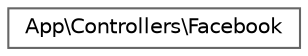 digraph "Graphical Class Hierarchy"
{
 // LATEX_PDF_SIZE
  bgcolor="transparent";
  edge [fontname=Helvetica,fontsize=10,labelfontname=Helvetica,labelfontsize=10];
  node [fontname=Helvetica,fontsize=10,shape=box,height=0.2,width=0.4];
  rankdir="LR";
  Node0 [id="Node000000",label="App\\Controllers\\Facebook",height=0.2,width=0.4,color="grey40", fillcolor="white", style="filled",URL="$classApp_1_1Controllers_1_1Facebook.html",tooltip=" "];
}
